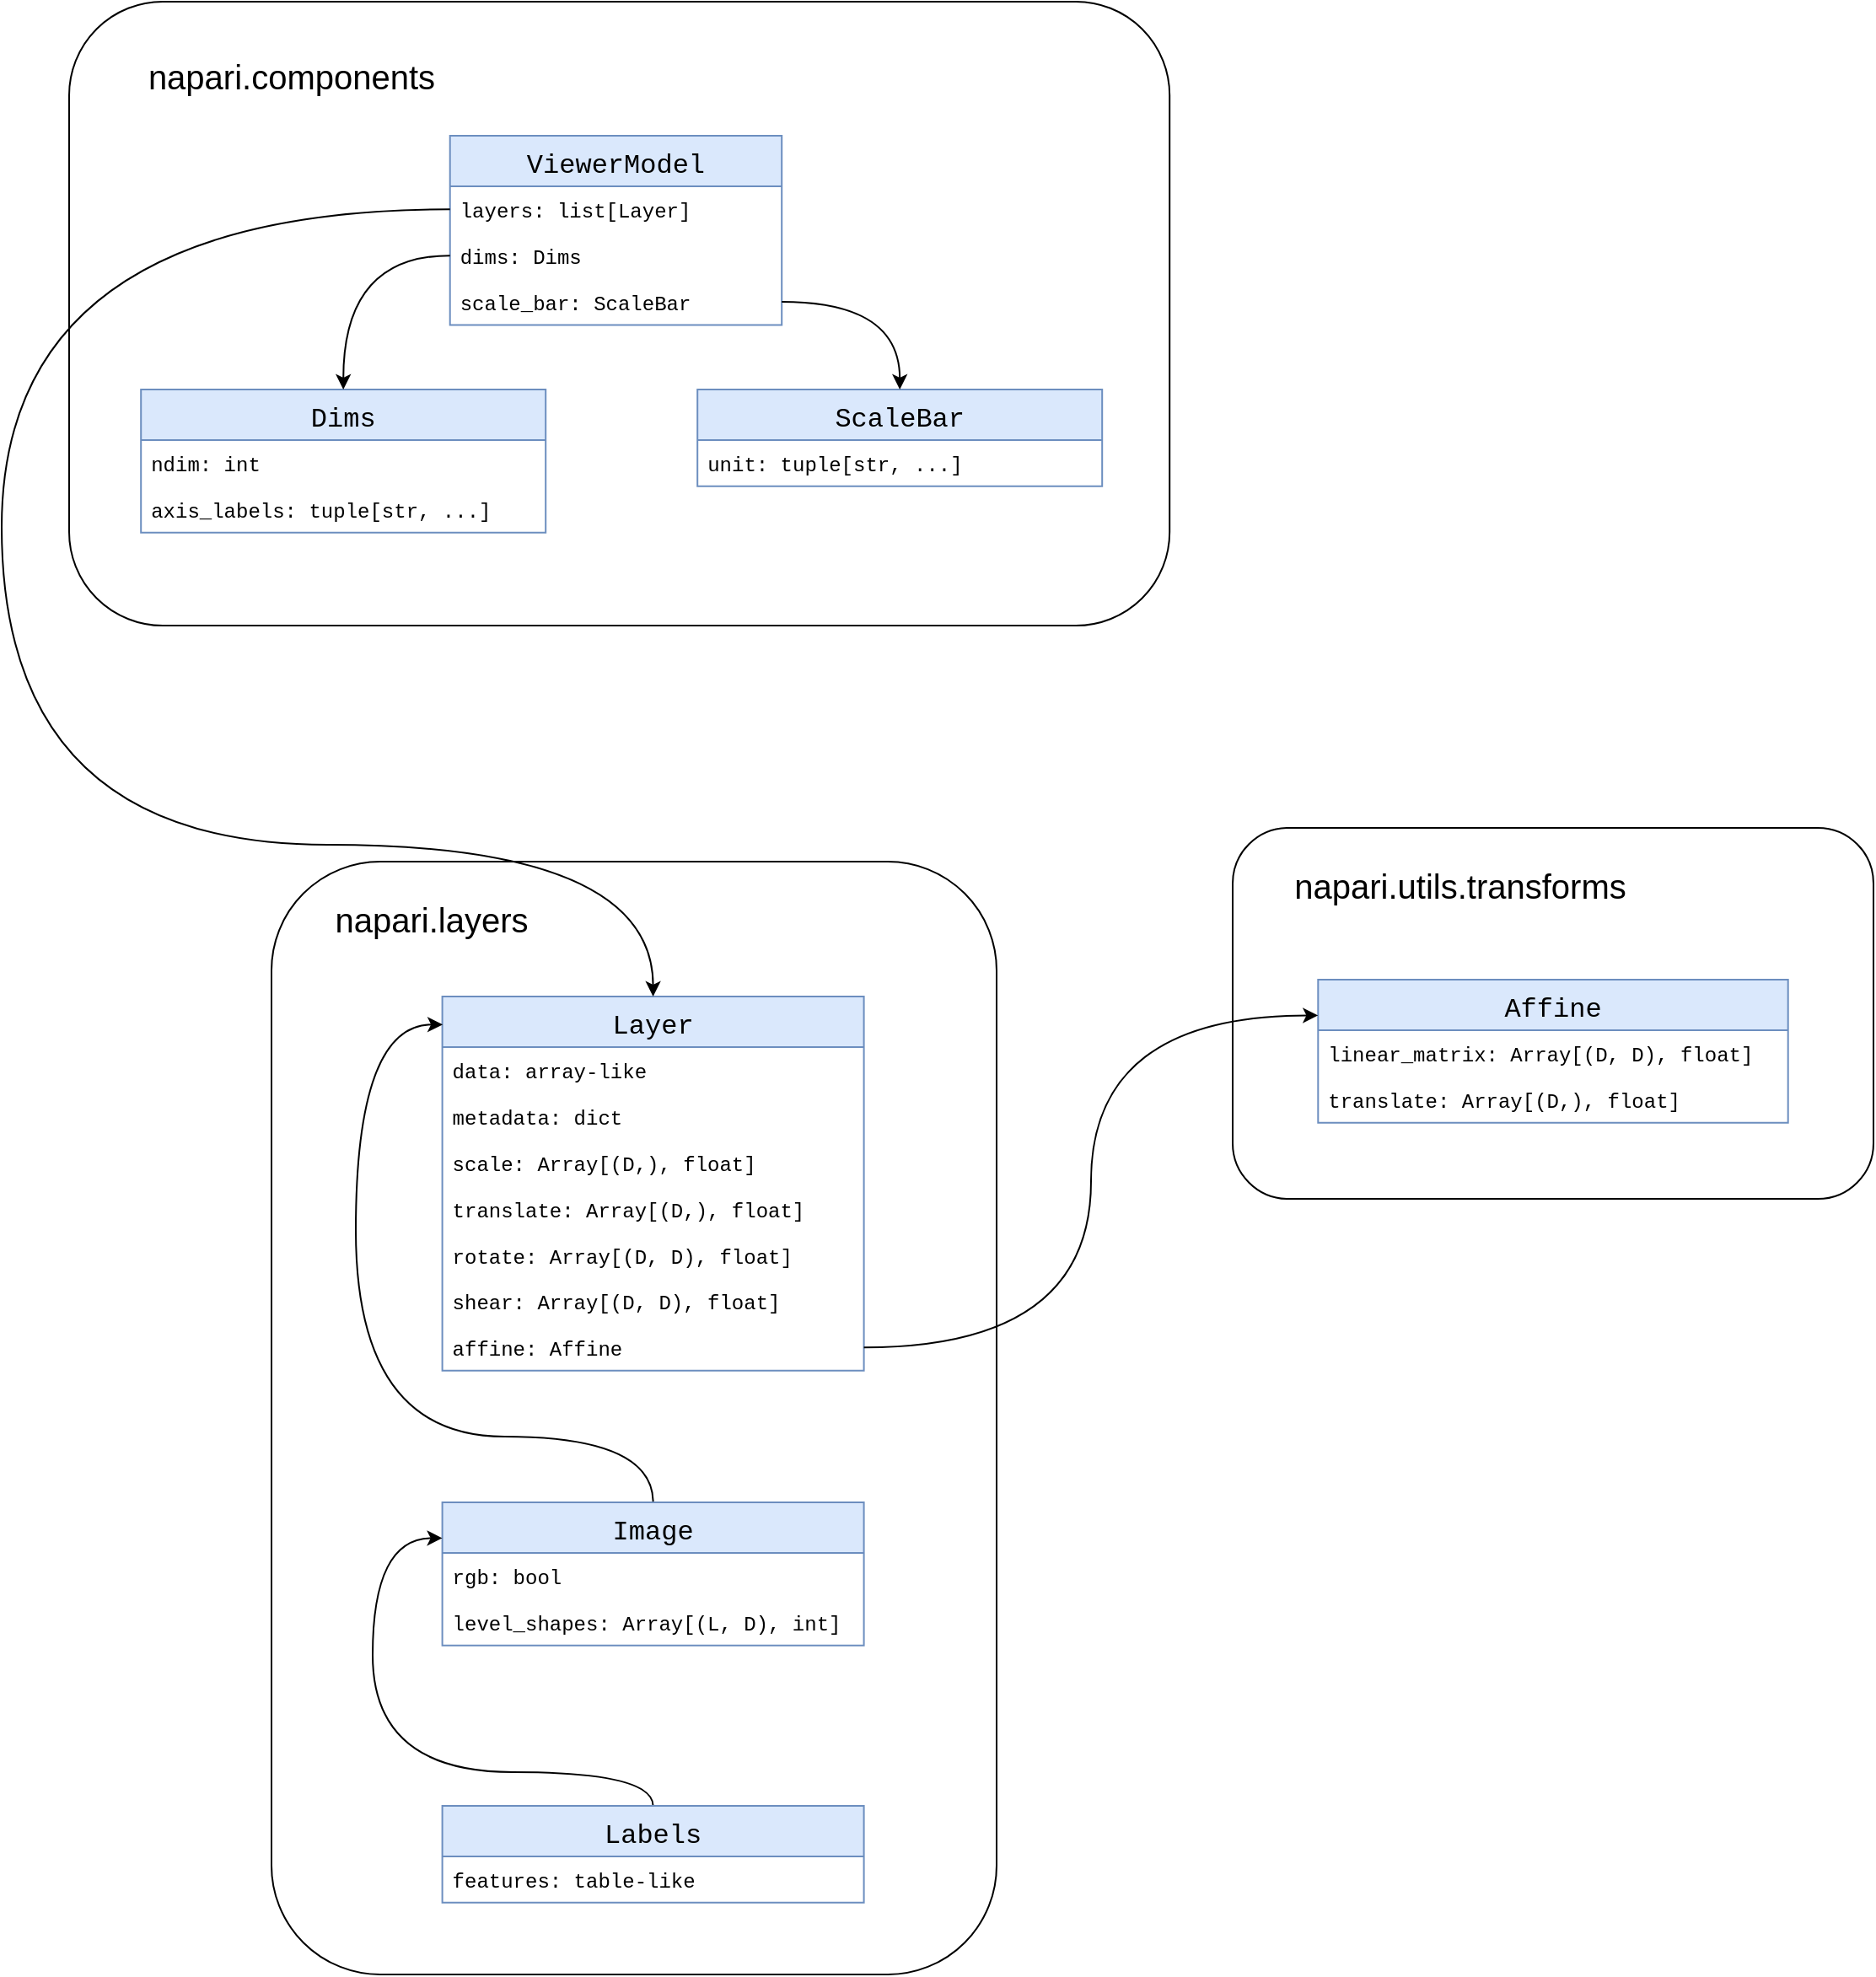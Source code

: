 <mxfile version="20.2.5" type="github">
  <diagram id="C5RBs43oDa-KdzZeNtuy" name="Page-1">
    <mxGraphModel dx="2593" dy="1456" grid="1" gridSize="10" guides="1" tooltips="1" connect="1" arrows="1" fold="1" page="1" pageScale="1" pageWidth="827" pageHeight="1169" math="0" shadow="0">
      <root>
        <mxCell id="WIyWlLk6GJQsqaUBKTNV-0" />
        <mxCell id="WIyWlLk6GJQsqaUBKTNV-1" parent="WIyWlLk6GJQsqaUBKTNV-0" />
        <mxCell id="fk5IQ1vkFYfIm3PTCyGs-18" value="" style="group" vertex="1" connectable="0" parent="WIyWlLk6GJQsqaUBKTNV-1">
          <mxGeometry x="1180" y="550" width="380" height="220" as="geometry" />
        </mxCell>
        <mxCell id="fk5IQ1vkFYfIm3PTCyGs-1" value="" style="rounded=1;whiteSpace=wrap;html=1;fillColor=default;" vertex="1" parent="fk5IQ1vkFYfIm3PTCyGs-18">
          <mxGeometry width="380" height="220" as="geometry" />
        </mxCell>
        <mxCell id="fk5IQ1vkFYfIm3PTCyGs-2" value="Affine" style="swimlane;fontStyle=0;childLayout=stackLayout;horizontal=1;startSize=30;horizontalStack=0;resizeParent=1;resizeParentMax=0;resizeLast=0;collapsible=1;marginBottom=0;fontSize=16;fillColor=#dae8fc;strokeColor=#6c8ebf;fontFamily=Courier New;" vertex="1" parent="fk5IQ1vkFYfIm3PTCyGs-18">
          <mxGeometry x="50.65" y="90" width="278.7" height="84.815" as="geometry" />
        </mxCell>
        <mxCell id="fk5IQ1vkFYfIm3PTCyGs-3" value="linear_matrix: Array[(D, D), float]" style="text;strokeColor=none;fillColor=none;align=left;verticalAlign=middle;spacingLeft=4;spacingRight=4;overflow=hidden;points=[[0,0.5],[1,0.5]];portConstraint=eastwest;rotatable=0;fontSize=12;fontFamily=Courier New;" vertex="1" parent="fk5IQ1vkFYfIm3PTCyGs-2">
          <mxGeometry y="30" width="278.7" height="27.407" as="geometry" />
        </mxCell>
        <mxCell id="fk5IQ1vkFYfIm3PTCyGs-4" value="translate: Array[(D,), float]" style="text;strokeColor=none;fillColor=none;align=left;verticalAlign=middle;spacingLeft=4;spacingRight=4;overflow=hidden;points=[[0,0.5],[1,0.5]];portConstraint=eastwest;rotatable=0;fontSize=12;fontFamily=Courier New;" vertex="1" parent="fk5IQ1vkFYfIm3PTCyGs-2">
          <mxGeometry y="57.407" width="278.7" height="27.407" as="geometry" />
        </mxCell>
        <mxCell id="fk5IQ1vkFYfIm3PTCyGs-14" value="&lt;font style=&quot;font-size: 20px;&quot;&gt;napari.utils.transforms&lt;/font&gt;" style="text;html=1;strokeColor=none;fillColor=none;align=center;verticalAlign=middle;whiteSpace=wrap;rounded=0;" vertex="1" parent="fk5IQ1vkFYfIm3PTCyGs-18">
          <mxGeometry x="30" y="20" width="210.2" height="27.41" as="geometry" />
        </mxCell>
        <mxCell id="urKNFZyR7NJDDOvEf_uz-53" value="" style="group" parent="WIyWlLk6GJQsqaUBKTNV-1" vertex="1" connectable="0">
          <mxGeometry x="600" y="570" width="440" height="660" as="geometry" />
        </mxCell>
        <mxCell id="urKNFZyR7NJDDOvEf_uz-40" value="" style="rounded=1;whiteSpace=wrap;html=1;fillColor=default;" parent="urKNFZyR7NJDDOvEf_uz-53" vertex="1">
          <mxGeometry x="10" width="430" height="660" as="geometry" />
        </mxCell>
        <mxCell id="urKNFZyR7NJDDOvEf_uz-21" value="Layer" style="swimlane;fontStyle=0;childLayout=stackLayout;horizontal=1;startSize=30;horizontalStack=0;resizeParent=1;resizeParentMax=0;resizeLast=0;collapsible=1;marginBottom=0;fontSize=16;fillColor=#dae8fc;strokeColor=#6c8ebf;fontFamily=Courier New;" parent="urKNFZyR7NJDDOvEf_uz-53" vertex="1">
          <mxGeometry x="111.3" y="80" width="250" height="221.852" as="geometry" />
        </mxCell>
        <mxCell id="urKNFZyR7NJDDOvEf_uz-22" value="data: array-like" style="text;strokeColor=none;fillColor=none;align=left;verticalAlign=middle;spacingLeft=4;spacingRight=4;overflow=hidden;points=[[0,0.5],[1,0.5]];portConstraint=eastwest;rotatable=0;fontSize=12;fontFamily=Courier New;" parent="urKNFZyR7NJDDOvEf_uz-21" vertex="1">
          <mxGeometry y="30" width="250" height="27.407" as="geometry" />
        </mxCell>
        <mxCell id="urKNFZyR7NJDDOvEf_uz-24" value="metadata: dict" style="text;strokeColor=none;fillColor=none;align=left;verticalAlign=middle;spacingLeft=4;spacingRight=4;overflow=hidden;points=[[0,0.5],[1,0.5]];portConstraint=eastwest;rotatable=0;fontSize=12;fontFamily=Courier New;" parent="urKNFZyR7NJDDOvEf_uz-21" vertex="1">
          <mxGeometry y="57.407" width="250" height="27.407" as="geometry" />
        </mxCell>
        <mxCell id="urKNFZyR7NJDDOvEf_uz-25" value="scale: Array[(D,), float]" style="text;strokeColor=none;fillColor=none;align=left;verticalAlign=middle;spacingLeft=4;spacingRight=4;overflow=hidden;points=[[0,0.5],[1,0.5]];portConstraint=eastwest;rotatable=0;fontSize=12;fontFamily=Courier New;" parent="urKNFZyR7NJDDOvEf_uz-21" vertex="1">
          <mxGeometry y="84.815" width="250" height="27.407" as="geometry" />
        </mxCell>
        <mxCell id="urKNFZyR7NJDDOvEf_uz-26" value="translate: Array[(D,), float]" style="text;strokeColor=none;fillColor=none;align=left;verticalAlign=middle;spacingLeft=4;spacingRight=4;overflow=hidden;points=[[0,0.5],[1,0.5]];portConstraint=eastwest;rotatable=0;fontSize=12;fontFamily=Courier New;" parent="urKNFZyR7NJDDOvEf_uz-21" vertex="1">
          <mxGeometry y="112.222" width="250" height="27.407" as="geometry" />
        </mxCell>
        <mxCell id="urKNFZyR7NJDDOvEf_uz-27" value="rotate: Array[(D, D), float]" style="text;strokeColor=none;fillColor=none;align=left;verticalAlign=middle;spacingLeft=4;spacingRight=4;overflow=hidden;points=[[0,0.5],[1,0.5]];portConstraint=eastwest;rotatable=0;fontSize=12;fontFamily=Courier New;" parent="urKNFZyR7NJDDOvEf_uz-21" vertex="1">
          <mxGeometry y="139.63" width="250" height="27.407" as="geometry" />
        </mxCell>
        <mxCell id="urKNFZyR7NJDDOvEf_uz-28" value="shear: Array[(D, D), float]" style="text;strokeColor=none;fillColor=none;align=left;verticalAlign=middle;spacingLeft=4;spacingRight=4;overflow=hidden;points=[[0,0.5],[1,0.5]];portConstraint=eastwest;rotatable=0;fontSize=12;fontFamily=Courier New;" parent="urKNFZyR7NJDDOvEf_uz-21" vertex="1">
          <mxGeometry y="167.037" width="250" height="27.407" as="geometry" />
        </mxCell>
        <mxCell id="urKNFZyR7NJDDOvEf_uz-29" value="affine: Affine" style="text;strokeColor=none;fillColor=none;align=left;verticalAlign=middle;spacingLeft=4;spacingRight=4;overflow=hidden;points=[[0,0.5],[1,0.5]];portConstraint=eastwest;rotatable=0;fontSize=12;fontFamily=Courier New;" parent="urKNFZyR7NJDDOvEf_uz-21" vertex="1">
          <mxGeometry y="194.444" width="250" height="27.407" as="geometry" />
        </mxCell>
        <mxCell id="urKNFZyR7NJDDOvEf_uz-43" style="edgeStyle=orthogonalEdgeStyle;curved=1;rounded=0;orthogonalLoop=1;jettySize=auto;html=1;exitX=0.5;exitY=0;exitDx=0;exitDy=0;entryX=0.001;entryY=0.075;entryDx=0;entryDy=0;entryPerimeter=0;" parent="urKNFZyR7NJDDOvEf_uz-53" source="urKNFZyR7NJDDOvEf_uz-31" target="urKNFZyR7NJDDOvEf_uz-21" edge="1">
          <mxGeometry relative="1" as="geometry">
            <Array as="points">
              <mxPoint x="236" y="341" />
              <mxPoint x="60" y="341" />
              <mxPoint x="60" y="97" />
            </Array>
          </mxGeometry>
        </mxCell>
        <mxCell id="urKNFZyR7NJDDOvEf_uz-31" value="Image" style="swimlane;fontStyle=0;childLayout=stackLayout;horizontal=1;startSize=30;horizontalStack=0;resizeParent=1;resizeParentMax=0;resizeLast=0;collapsible=1;marginBottom=0;fontSize=16;fillColor=#dae8fc;strokeColor=#6c8ebf;fontFamily=Courier New;" parent="urKNFZyR7NJDDOvEf_uz-53" vertex="1">
          <mxGeometry x="111.3" y="380" width="250" height="84.815" as="geometry" />
        </mxCell>
        <mxCell id="urKNFZyR7NJDDOvEf_uz-32" value="rgb: bool" style="text;strokeColor=none;fillColor=none;align=left;verticalAlign=middle;spacingLeft=4;spacingRight=4;overflow=hidden;points=[[0,0.5],[1,0.5]];portConstraint=eastwest;rotatable=0;fontSize=12;fontFamily=Courier New;" parent="urKNFZyR7NJDDOvEf_uz-31" vertex="1">
          <mxGeometry y="30" width="250" height="27.407" as="geometry" />
        </mxCell>
        <mxCell id="urKNFZyR7NJDDOvEf_uz-33" value="level_shapes: Array[(L, D), int]" style="text;strokeColor=none;fillColor=none;align=left;verticalAlign=middle;spacingLeft=4;spacingRight=4;overflow=hidden;points=[[0,0.5],[1,0.5]];portConstraint=eastwest;rotatable=0;fontSize=12;fontFamily=Courier New;" parent="urKNFZyR7NJDDOvEf_uz-31" vertex="1">
          <mxGeometry y="57.407" width="250" height="27.407" as="geometry" />
        </mxCell>
        <mxCell id="urKNFZyR7NJDDOvEf_uz-41" value="&lt;font style=&quot;font-size: 20px;&quot;&gt;napari.layers&lt;/font&gt;" style="text;html=1;strokeColor=none;fillColor=none;align=center;verticalAlign=middle;whiteSpace=wrap;rounded=0;" parent="urKNFZyR7NJDDOvEf_uz-53" vertex="1">
          <mxGeometry y="20" width="210.2" height="27.41" as="geometry" />
        </mxCell>
        <mxCell id="urKNFZyR7NJDDOvEf_uz-49" style="edgeStyle=orthogonalEdgeStyle;curved=1;rounded=0;orthogonalLoop=1;jettySize=auto;html=1;exitX=0.5;exitY=0;exitDx=0;exitDy=0;entryX=0;entryY=0.25;entryDx=0;entryDy=0;" parent="urKNFZyR7NJDDOvEf_uz-53" source="urKNFZyR7NJDDOvEf_uz-44" target="urKNFZyR7NJDDOvEf_uz-31" edge="1">
          <mxGeometry relative="1" as="geometry">
            <mxPoint x="-72.414" y="390" as="targetPoint" />
            <Array as="points">
              <mxPoint x="236" y="540" />
              <mxPoint x="70" y="540" />
              <mxPoint x="70" y="401" />
            </Array>
          </mxGeometry>
        </mxCell>
        <mxCell id="urKNFZyR7NJDDOvEf_uz-44" value="Labels" style="swimlane;fontStyle=0;childLayout=stackLayout;horizontal=1;startSize=30;horizontalStack=0;resizeParent=1;resizeParentMax=0;resizeLast=0;collapsible=1;marginBottom=0;fontSize=16;fillColor=#dae8fc;strokeColor=#6c8ebf;fontFamily=Courier New;" parent="urKNFZyR7NJDDOvEf_uz-53" vertex="1">
          <mxGeometry x="111.3" y="560" width="250" height="57.407" as="geometry" />
        </mxCell>
        <mxCell id="urKNFZyR7NJDDOvEf_uz-45" value="features: table-like" style="text;strokeColor=none;fillColor=none;align=left;verticalAlign=middle;spacingLeft=4;spacingRight=4;overflow=hidden;points=[[0,0.5],[1,0.5]];portConstraint=eastwest;rotatable=0;fontSize=12;fontFamily=Courier New;" parent="urKNFZyR7NJDDOvEf_uz-44" vertex="1">
          <mxGeometry y="30" width="250" height="27.407" as="geometry" />
        </mxCell>
        <mxCell id="urKNFZyR7NJDDOvEf_uz-54" value="" style="group" parent="WIyWlLk6GJQsqaUBKTNV-1" vertex="1" connectable="0">
          <mxGeometry x="480.0" y="60" width="662.6" height="370" as="geometry" />
        </mxCell>
        <mxCell id="urKNFZyR7NJDDOvEf_uz-5" value="" style="rounded=1;whiteSpace=wrap;html=1;fillColor=default;" parent="urKNFZyR7NJDDOvEf_uz-54" vertex="1">
          <mxGeometry x="10.0" width="652.6" height="370" as="geometry" />
        </mxCell>
        <mxCell id="urKNFZyR7NJDDOvEf_uz-6" value="ViewerModel" style="swimlane;fontStyle=0;childLayout=stackLayout;horizontal=1;startSize=30;horizontalStack=0;resizeParent=1;resizeParentMax=0;resizeLast=0;collapsible=1;marginBottom=0;fontSize=16;fillColor=#dae8fc;strokeColor=#6c8ebf;fontFamily=Courier New;" parent="urKNFZyR7NJDDOvEf_uz-54" vertex="1">
          <mxGeometry x="235.86" y="79.48" width="196.74" height="112.222" as="geometry" />
        </mxCell>
        <mxCell id="urKNFZyR7NJDDOvEf_uz-7" value="layers: list[Layer]" style="text;strokeColor=none;fillColor=none;align=left;verticalAlign=middle;spacingLeft=4;spacingRight=4;overflow=hidden;points=[[0,0.5],[1,0.5]];portConstraint=eastwest;rotatable=0;fontSize=12;fontFamily=Courier New;" parent="urKNFZyR7NJDDOvEf_uz-6" vertex="1">
          <mxGeometry y="30" width="196.74" height="27.407" as="geometry" />
        </mxCell>
        <mxCell id="urKNFZyR7NJDDOvEf_uz-50" value="dims: Dims" style="text;strokeColor=none;fillColor=none;align=left;verticalAlign=middle;spacingLeft=4;spacingRight=4;overflow=hidden;points=[[0,0.5],[1,0.5]];portConstraint=eastwest;rotatable=0;fontSize=12;fontFamily=Courier New;" parent="urKNFZyR7NJDDOvEf_uz-6" vertex="1">
          <mxGeometry y="57.407" width="196.74" height="27.407" as="geometry" />
        </mxCell>
        <mxCell id="urKNFZyR7NJDDOvEf_uz-8" value="scale_bar: ScaleBar" style="text;strokeColor=none;fillColor=none;align=left;verticalAlign=middle;spacingLeft=4;spacingRight=4;overflow=hidden;points=[[0,0.5],[1,0.5]];portConstraint=eastwest;rotatable=0;fontSize=12;fontFamily=Courier New;" parent="urKNFZyR7NJDDOvEf_uz-6" vertex="1">
          <mxGeometry y="84.815" width="196.74" height="27.407" as="geometry" />
        </mxCell>
        <mxCell id="urKNFZyR7NJDDOvEf_uz-9" value="Dims" style="swimlane;fontStyle=0;childLayout=stackLayout;horizontal=1;startSize=30;horizontalStack=0;resizeParent=1;resizeParentMax=0;resizeLast=0;collapsible=1;marginBottom=0;fontSize=16;fillColor=#dae8fc;strokeColor=#6c8ebf;fontFamily=Courier New;" parent="urKNFZyR7NJDDOvEf_uz-54" vertex="1">
          <mxGeometry x="52.6" y="230" width="240" height="84.815" as="geometry" />
        </mxCell>
        <mxCell id="urKNFZyR7NJDDOvEf_uz-10" value="ndim: int" style="text;strokeColor=none;fillColor=none;align=left;verticalAlign=middle;spacingLeft=4;spacingRight=4;overflow=hidden;points=[[0,0.5],[1,0.5]];portConstraint=eastwest;rotatable=0;fontSize=12;fontFamily=Courier New;" parent="urKNFZyR7NJDDOvEf_uz-9" vertex="1">
          <mxGeometry y="30" width="240" height="27.407" as="geometry" />
        </mxCell>
        <mxCell id="urKNFZyR7NJDDOvEf_uz-11" value="axis_labels: tuple[str, ...]" style="text;strokeColor=none;fillColor=none;align=left;verticalAlign=middle;spacingLeft=4;spacingRight=4;overflow=hidden;points=[[0,0.5],[1,0.5]];portConstraint=eastwest;rotatable=0;fontSize=12;fontFamily=Courier New;" parent="urKNFZyR7NJDDOvEf_uz-9" vertex="1">
          <mxGeometry y="57.407" width="240" height="27.407" as="geometry" />
        </mxCell>
        <mxCell id="urKNFZyR7NJDDOvEf_uz-13" value="&lt;font style=&quot;font-size: 20px;&quot;&gt;napari.components&lt;/font&gt;" style="text;html=1;strokeColor=none;fillColor=none;align=center;verticalAlign=middle;whiteSpace=wrap;rounded=0;" parent="urKNFZyR7NJDDOvEf_uz-54" vertex="1">
          <mxGeometry y="30" width="283.8" height="27.41" as="geometry" />
        </mxCell>
        <mxCell id="urKNFZyR7NJDDOvEf_uz-14" style="edgeStyle=orthogonalEdgeStyle;curved=1;rounded=0;orthogonalLoop=1;jettySize=auto;html=1;exitX=0;exitY=0.5;exitDx=0;exitDy=0;entryX=0.5;entryY=0;entryDx=0;entryDy=0;" parent="urKNFZyR7NJDDOvEf_uz-54" source="urKNFZyR7NJDDOvEf_uz-50" target="urKNFZyR7NJDDOvEf_uz-9" edge="1">
          <mxGeometry relative="1" as="geometry" />
        </mxCell>
        <mxCell id="urKNFZyR7NJDDOvEf_uz-17" value="ScaleBar" style="swimlane;fontStyle=0;childLayout=stackLayout;horizontal=1;startSize=30;horizontalStack=0;resizeParent=1;resizeParentMax=0;resizeLast=0;collapsible=1;marginBottom=0;fontSize=16;fillColor=#dae8fc;strokeColor=#6c8ebf;fontFamily=Courier New;" parent="urKNFZyR7NJDDOvEf_uz-54" vertex="1">
          <mxGeometry x="382.6" y="230" width="240" height="57.407" as="geometry" />
        </mxCell>
        <mxCell id="urKNFZyR7NJDDOvEf_uz-18" value="unit: tuple[str, ...]" style="text;strokeColor=none;fillColor=none;align=left;verticalAlign=middle;spacingLeft=4;spacingRight=4;overflow=hidden;points=[[0,0.5],[1,0.5]];portConstraint=eastwest;rotatable=0;fontSize=12;fontFamily=Courier New;" parent="urKNFZyR7NJDDOvEf_uz-17" vertex="1">
          <mxGeometry y="30" width="240" height="27.407" as="geometry" />
        </mxCell>
        <mxCell id="urKNFZyR7NJDDOvEf_uz-20" style="edgeStyle=orthogonalEdgeStyle;rounded=0;orthogonalLoop=1;jettySize=auto;html=1;exitX=1;exitY=0.5;exitDx=0;exitDy=0;entryX=0.5;entryY=0;entryDx=0;entryDy=0;curved=1;" parent="urKNFZyR7NJDDOvEf_uz-54" source="urKNFZyR7NJDDOvEf_uz-8" target="urKNFZyR7NJDDOvEf_uz-17" edge="1">
          <mxGeometry relative="1" as="geometry" />
        </mxCell>
        <mxCell id="urKNFZyR7NJDDOvEf_uz-51" style="edgeStyle=orthogonalEdgeStyle;curved=1;rounded=0;orthogonalLoop=1;jettySize=auto;html=1;exitX=0;exitY=0.5;exitDx=0;exitDy=0;entryX=0.5;entryY=0;entryDx=0;entryDy=0;" parent="WIyWlLk6GJQsqaUBKTNV-1" source="urKNFZyR7NJDDOvEf_uz-7" target="urKNFZyR7NJDDOvEf_uz-21" edge="1">
          <mxGeometry relative="1" as="geometry">
            <Array as="points">
              <mxPoint x="450" y="183" />
              <mxPoint x="450" y="560" />
              <mxPoint x="836" y="560" />
            </Array>
          </mxGeometry>
        </mxCell>
        <mxCell id="fk5IQ1vkFYfIm3PTCyGs-19" style="edgeStyle=orthogonalEdgeStyle;rounded=0;orthogonalLoop=1;jettySize=auto;html=1;exitX=1;exitY=0.5;exitDx=0;exitDy=0;entryX=0;entryY=0.25;entryDx=0;entryDy=0;curved=1;" edge="1" parent="WIyWlLk6GJQsqaUBKTNV-1" source="urKNFZyR7NJDDOvEf_uz-29" target="fk5IQ1vkFYfIm3PTCyGs-2">
          <mxGeometry relative="1" as="geometry" />
        </mxCell>
      </root>
    </mxGraphModel>
  </diagram>
</mxfile>

